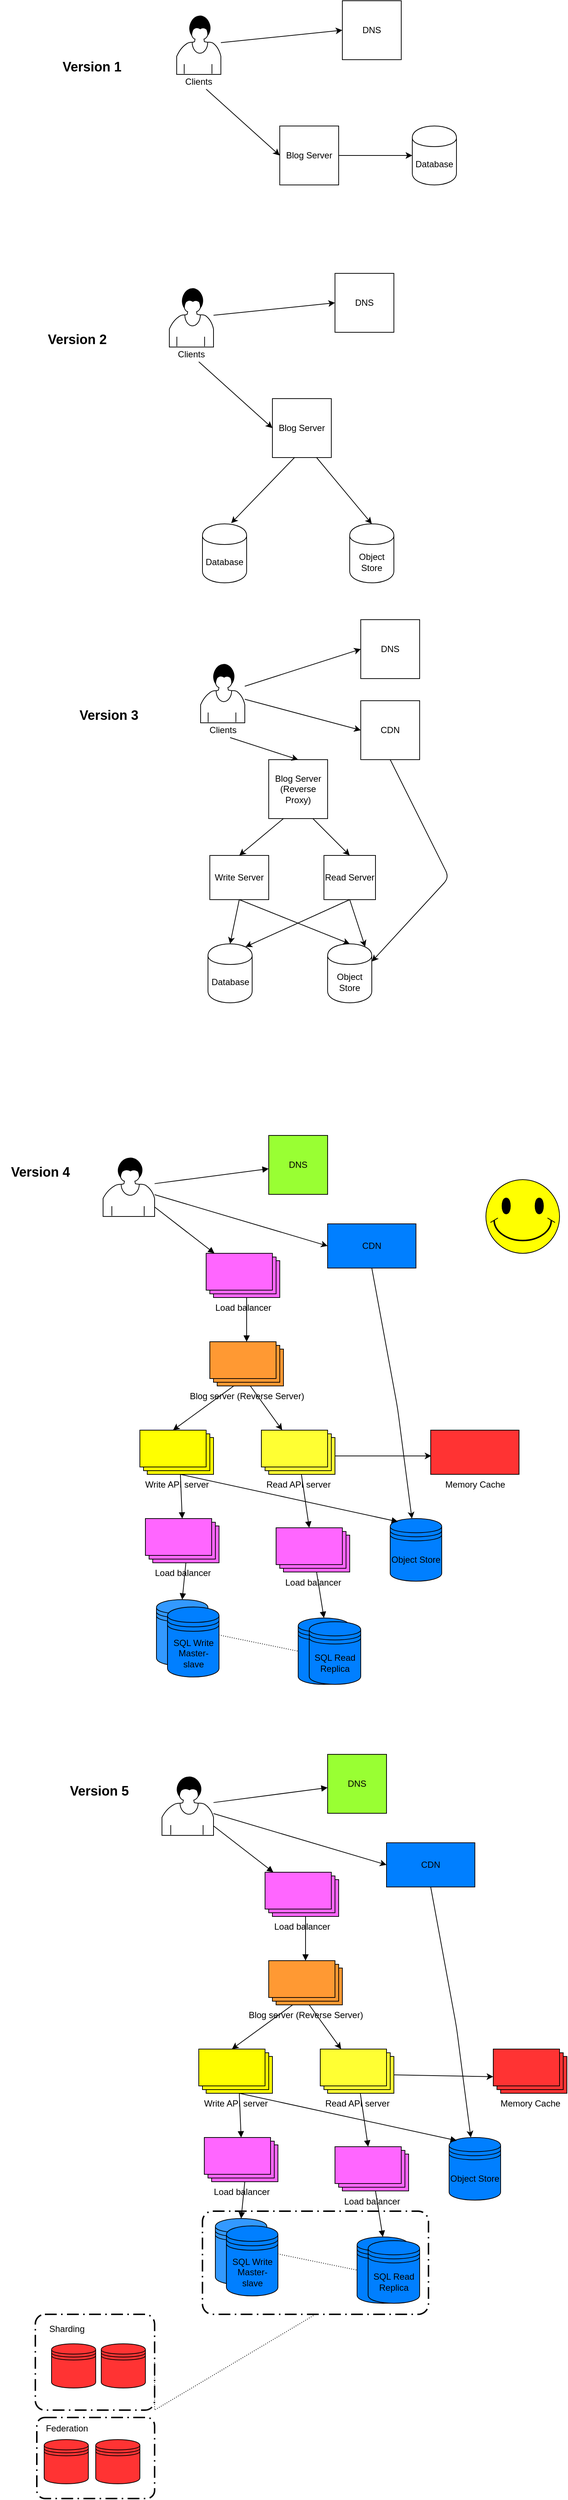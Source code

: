 <mxfile version="13.5.1" type="github">
  <diagram id="nIgM2CQnIiAUqfBgrc0h" name="Page-1">
    <mxGraphModel dx="1355" dy="1857" grid="1" gridSize="10" guides="1" tooltips="1" connect="1" arrows="1" fold="1" page="1" pageScale="1" pageWidth="850" pageHeight="1100" math="0" shadow="0">
      <root>
        <mxCell id="0" />
        <mxCell id="1" parent="0" />
        <mxCell id="j7_YDJlkBNI9QE4So6l1-29" value="" style="shape=mxgraph.bpmn.user_task;html=1;outlineConnect=0;" parent="1" vertex="1">
          <mxGeometry x="160" y="500" width="70" height="80" as="geometry" />
        </mxCell>
        <mxCell id="j7_YDJlkBNI9QE4So6l1-30" value="DNS" style="whiteSpace=wrap;html=1;aspect=fixed;fillColor=#99FF33;" parent="1" vertex="1">
          <mxGeometry x="385" y="470" width="80" height="80" as="geometry" />
        </mxCell>
        <mxCell id="j7_YDJlkBNI9QE4So6l1-34" value="Load balancer&lt;br&gt;" style="verticalLabelPosition=bottom;verticalAlign=top;html=1;shape=mxgraph.basic.layered_rect;dx=10;outlineConnect=0;fillColor=#FF66FF;" parent="1" vertex="1">
          <mxGeometry x="300" y="630" width="100" height="60" as="geometry" />
        </mxCell>
        <mxCell id="j7_YDJlkBNI9QE4So6l1-38" value="" style="endArrow=block;endFill=1;endSize=6;html=1;" parent="1" source="j7_YDJlkBNI9QE4So6l1-29" target="j7_YDJlkBNI9QE4So6l1-30" edge="1">
          <mxGeometry width="100" relative="1" as="geometry">
            <mxPoint x="370" y="680" as="sourcePoint" />
            <mxPoint x="470" y="680" as="targetPoint" />
          </mxGeometry>
        </mxCell>
        <mxCell id="j7_YDJlkBNI9QE4So6l1-39" value="" style="endArrow=block;endFill=1;endSize=6;html=1;" parent="1" source="j7_YDJlkBNI9QE4So6l1-29" target="j7_YDJlkBNI9QE4So6l1-34" edge="1">
          <mxGeometry width="100" relative="1" as="geometry">
            <mxPoint x="370" y="680" as="sourcePoint" />
            <mxPoint x="470" y="680" as="targetPoint" />
          </mxGeometry>
        </mxCell>
        <mxCell id="j7_YDJlkBNI9QE4So6l1-40" value="Blog server (Reverse Server)" style="verticalLabelPosition=bottom;verticalAlign=top;html=1;shape=mxgraph.basic.layered_rect;dx=10;outlineConnect=0;fillColor=#FF9933;" parent="1" vertex="1">
          <mxGeometry x="305" y="750" width="100" height="60" as="geometry" />
        </mxCell>
        <mxCell id="j7_YDJlkBNI9QE4So6l1-42" value="" style="endArrow=block;endFill=1;endSize=6;html=1;exitX=0;exitY=0;exitDx=55;exitDy=60;exitPerimeter=0;" parent="1" source="j7_YDJlkBNI9QE4So6l1-34" target="j7_YDJlkBNI9QE4So6l1-40" edge="1">
          <mxGeometry width="100" relative="1" as="geometry">
            <mxPoint x="370" y="840" as="sourcePoint" />
            <mxPoint x="470" y="840" as="targetPoint" />
          </mxGeometry>
        </mxCell>
        <mxCell id="d7rvPpVfpuaWxD57RzpC-1" value="Write API server" style="verticalLabelPosition=bottom;verticalAlign=top;html=1;shape=mxgraph.basic.layered_rect;dx=10;outlineConnect=0;fillColor=#FFFF00;" vertex="1" parent="1">
          <mxGeometry x="210" y="870" width="100" height="60" as="geometry" />
        </mxCell>
        <mxCell id="d7rvPpVfpuaWxD57RzpC-2" value="Read API server" style="verticalLabelPosition=bottom;verticalAlign=top;html=1;shape=mxgraph.basic.layered_rect;dx=10;outlineConnect=0;fillColor=#FFFF33;" vertex="1" parent="1">
          <mxGeometry x="375" y="870" width="100" height="60" as="geometry" />
        </mxCell>
        <mxCell id="d7rvPpVfpuaWxD57RzpC-3" value="" style="endArrow=classic;html=1;entryX=0;entryY=0;entryDx=45;entryDy=0;entryPerimeter=0;exitX=0;exitY=0;exitDx=32.5;exitDy=60;exitPerimeter=0;" edge="1" parent="1" source="j7_YDJlkBNI9QE4So6l1-40" target="d7rvPpVfpuaWxD57RzpC-1">
          <mxGeometry width="50" height="50" relative="1" as="geometry">
            <mxPoint x="400" y="810" as="sourcePoint" />
            <mxPoint x="450" y="760" as="targetPoint" />
          </mxGeometry>
        </mxCell>
        <mxCell id="d7rvPpVfpuaWxD57RzpC-4" value="" style="endArrow=classic;html=1;exitX=0;exitY=0;exitDx=55;exitDy=60;exitPerimeter=0;" edge="1" parent="1" source="j7_YDJlkBNI9QE4So6l1-40" target="d7rvPpVfpuaWxD57RzpC-2">
          <mxGeometry width="50" height="50" relative="1" as="geometry">
            <mxPoint x="400" y="810" as="sourcePoint" />
            <mxPoint x="450" y="760" as="targetPoint" />
          </mxGeometry>
        </mxCell>
        <mxCell id="d7rvPpVfpuaWxD57RzpC-5" value="" style="verticalLabelPosition=bottom;verticalAlign=top;html=1;shape=mxgraph.basic.smiley;fillColor=#FFFF00;" vertex="1" parent="1">
          <mxGeometry x="680" y="530" width="100" height="100" as="geometry" />
        </mxCell>
        <mxCell id="d7rvPpVfpuaWxD57RzpC-6" value="" style="shape=datastore;whiteSpace=wrap;html=1;fillColor=#007FFF;" vertex="1" parent="1">
          <mxGeometry x="425" y="1125" width="70" height="90" as="geometry" />
        </mxCell>
        <mxCell id="d7rvPpVfpuaWxD57RzpC-10" value="" style="shape=datastore;whiteSpace=wrap;html=1;fillColor=#3399FF;" vertex="1" parent="1">
          <mxGeometry x="232.5" y="1100" width="70" height="90" as="geometry" />
        </mxCell>
        <mxCell id="d7rvPpVfpuaWxD57RzpC-11" value="" style="endArrow=none;html=1;rounded=0;dashed=1;dashPattern=1 2;exitX=1;exitY=0.5;exitDx=0;exitDy=0;entryX=0;entryY=0.5;entryDx=0;entryDy=0;" edge="1" parent="1" source="d7rvPpVfpuaWxD57RzpC-10" target="d7rvPpVfpuaWxD57RzpC-6">
          <mxGeometry relative="1" as="geometry">
            <mxPoint x="340" y="840" as="sourcePoint" />
            <mxPoint x="500" y="840" as="targetPoint" />
          </mxGeometry>
        </mxCell>
        <mxCell id="d7rvPpVfpuaWxD57RzpC-12" value="" style="resizable=0;html=1;align=left;verticalAlign=bottom;" connectable="0" vertex="1" parent="d7rvPpVfpuaWxD57RzpC-11">
          <mxGeometry x="-1" relative="1" as="geometry" />
        </mxCell>
        <mxCell id="d7rvPpVfpuaWxD57RzpC-13" value="" style="resizable=0;html=1;align=right;verticalAlign=bottom;" connectable="0" vertex="1" parent="d7rvPpVfpuaWxD57RzpC-11">
          <mxGeometry x="1" relative="1" as="geometry" />
        </mxCell>
        <mxCell id="d7rvPpVfpuaWxD57RzpC-14" value="" style="endArrow=classic;html=1;exitX=0;exitY=0;exitDx=100;exitDy=35;exitPerimeter=0;entryX=0.008;entryY=0.583;entryDx=0;entryDy=0;entryPerimeter=0;" edge="1" parent="1" source="d7rvPpVfpuaWxD57RzpC-2" target="d7rvPpVfpuaWxD57RzpC-114">
          <mxGeometry width="50" height="50" relative="1" as="geometry">
            <mxPoint x="400" y="840" as="sourcePoint" />
            <mxPoint x="610" y="907.5" as="targetPoint" />
          </mxGeometry>
        </mxCell>
        <mxCell id="d7rvPpVfpuaWxD57RzpC-15" value="" style="endArrow=block;endFill=1;endSize=6;html=1;exitX=0;exitY=0;exitDx=55;exitDy=60;exitPerimeter=0;entryX=0.5;entryY=0;entryDx=0;entryDy=0;" edge="1" parent="1" source="d7rvPpVfpuaWxD57RzpC-75" target="d7rvPpVfpuaWxD57RzpC-10">
          <mxGeometry width="100" relative="1" as="geometry">
            <mxPoint x="370" y="810" as="sourcePoint" />
            <mxPoint x="470" y="810" as="targetPoint" />
          </mxGeometry>
        </mxCell>
        <mxCell id="d7rvPpVfpuaWxD57RzpC-17" value="CDN" style="rounded=0;whiteSpace=wrap;html=1;fillColor=#007FFF;" vertex="1" parent="1">
          <mxGeometry x="465" y="590" width="120" height="60" as="geometry" />
        </mxCell>
        <mxCell id="d7rvPpVfpuaWxD57RzpC-18" value="" style="endArrow=classic;html=1;entryX=0;entryY=0.5;entryDx=0;entryDy=0;" edge="1" parent="1" source="j7_YDJlkBNI9QE4So6l1-29" target="d7rvPpVfpuaWxD57RzpC-17">
          <mxGeometry width="50" height="50" relative="1" as="geometry">
            <mxPoint x="400" y="840" as="sourcePoint" />
            <mxPoint x="450" y="790" as="targetPoint" />
          </mxGeometry>
        </mxCell>
        <mxCell id="d7rvPpVfpuaWxD57RzpC-19" value="" style="endArrow=classic;html=1;exitX=0.5;exitY=1;exitDx=0;exitDy=0;" edge="1" parent="1" source="d7rvPpVfpuaWxD57RzpC-17" target="d7rvPpVfpuaWxD57RzpC-70">
          <mxGeometry width="50" height="50" relative="1" as="geometry">
            <mxPoint x="400" y="840" as="sourcePoint" />
            <mxPoint x="450" y="790" as="targetPoint" />
            <Array as="points">
              <mxPoint x="560" y="840" />
            </Array>
          </mxGeometry>
        </mxCell>
        <mxCell id="d7rvPpVfpuaWxD57RzpC-20" value="" style="shape=mxgraph.bpmn.user_task;html=1;outlineConnect=0;fillColor=#FFFFFF;strokeColor=#000000;" vertex="1" parent="1">
          <mxGeometry x="260" y="-1050" width="60" height="80" as="geometry" />
        </mxCell>
        <mxCell id="d7rvPpVfpuaWxD57RzpC-21" value="Clients" style="text;html=1;strokeColor=none;fillColor=none;align=center;verticalAlign=middle;whiteSpace=wrap;rounded=0;" vertex="1" parent="1">
          <mxGeometry x="270" y="-970" width="40" height="20" as="geometry" />
        </mxCell>
        <mxCell id="d7rvPpVfpuaWxD57RzpC-23" value="DNS" style="whiteSpace=wrap;html=1;aspect=fixed;strokeColor=#000000;fillColor=#FFFFFF;" vertex="1" parent="1">
          <mxGeometry x="485" y="-1070" width="80" height="80" as="geometry" />
        </mxCell>
        <mxCell id="d7rvPpVfpuaWxD57RzpC-24" value="" style="endArrow=classic;html=1;entryX=0;entryY=0.5;entryDx=0;entryDy=0;" edge="1" parent="1" source="d7rvPpVfpuaWxD57RzpC-20" target="d7rvPpVfpuaWxD57RzpC-23">
          <mxGeometry width="50" height="50" relative="1" as="geometry">
            <mxPoint x="540" y="-810" as="sourcePoint" />
            <mxPoint x="590" y="-860" as="targetPoint" />
          </mxGeometry>
        </mxCell>
        <mxCell id="d7rvPpVfpuaWxD57RzpC-25" value="Blog Server" style="whiteSpace=wrap;html=1;aspect=fixed;strokeColor=#000000;fillColor=#FFFFFF;" vertex="1" parent="1">
          <mxGeometry x="400" y="-900" width="80" height="80" as="geometry" />
        </mxCell>
        <mxCell id="d7rvPpVfpuaWxD57RzpC-26" value="" style="endArrow=classic;html=1;exitX=0.75;exitY=1;exitDx=0;exitDy=0;entryX=0;entryY=0.5;entryDx=0;entryDy=0;" edge="1" parent="1" source="d7rvPpVfpuaWxD57RzpC-21" target="d7rvPpVfpuaWxD57RzpC-25">
          <mxGeometry width="50" height="50" relative="1" as="geometry">
            <mxPoint x="540" y="-810" as="sourcePoint" />
            <mxPoint x="590" y="-860" as="targetPoint" />
          </mxGeometry>
        </mxCell>
        <mxCell id="d7rvPpVfpuaWxD57RzpC-27" value="Database" style="shape=cylinder;whiteSpace=wrap;html=1;boundedLbl=1;backgroundOutline=1;strokeColor=#000000;fillColor=#FFFFFF;" vertex="1" parent="1">
          <mxGeometry x="580" y="-900" width="60" height="80" as="geometry" />
        </mxCell>
        <mxCell id="d7rvPpVfpuaWxD57RzpC-31" value="" style="endArrow=classic;html=1;entryX=0;entryY=0.5;entryDx=0;entryDy=0;exitX=1;exitY=0.5;exitDx=0;exitDy=0;" edge="1" parent="1" source="d7rvPpVfpuaWxD57RzpC-25" target="d7rvPpVfpuaWxD57RzpC-27">
          <mxGeometry width="50" height="50" relative="1" as="geometry">
            <mxPoint x="520" y="-830" as="sourcePoint" />
            <mxPoint x="570" y="-880" as="targetPoint" />
          </mxGeometry>
        </mxCell>
        <mxCell id="d7rvPpVfpuaWxD57RzpC-32" value="&lt;b&gt;&lt;font style=&quot;font-size: 18px&quot;&gt;Version 1&lt;/font&gt;&lt;/b&gt;" style="text;html=1;strokeColor=none;fillColor=none;align=center;verticalAlign=middle;whiteSpace=wrap;rounded=0;" vertex="1" parent="1">
          <mxGeometry x="90" y="-990" width="110" height="20" as="geometry" />
        </mxCell>
        <mxCell id="d7rvPpVfpuaWxD57RzpC-33" value="" style="shape=mxgraph.bpmn.user_task;html=1;outlineConnect=0;fillColor=#FFFFFF;strokeColor=#000000;" vertex="1" parent="1">
          <mxGeometry x="250" y="-680" width="60" height="80" as="geometry" />
        </mxCell>
        <mxCell id="d7rvPpVfpuaWxD57RzpC-34" value="Clients" style="text;html=1;strokeColor=none;fillColor=none;align=center;verticalAlign=middle;whiteSpace=wrap;rounded=0;" vertex="1" parent="1">
          <mxGeometry x="260" y="-600" width="40" height="20" as="geometry" />
        </mxCell>
        <mxCell id="d7rvPpVfpuaWxD57RzpC-35" value="DNS" style="whiteSpace=wrap;html=1;aspect=fixed;strokeColor=#000000;fillColor=#FFFFFF;" vertex="1" parent="1">
          <mxGeometry x="475" y="-700" width="80" height="80" as="geometry" />
        </mxCell>
        <mxCell id="d7rvPpVfpuaWxD57RzpC-36" value="" style="endArrow=classic;html=1;entryX=0;entryY=0.5;entryDx=0;entryDy=0;" edge="1" source="d7rvPpVfpuaWxD57RzpC-33" target="d7rvPpVfpuaWxD57RzpC-35" parent="1">
          <mxGeometry width="50" height="50" relative="1" as="geometry">
            <mxPoint x="530" y="-440" as="sourcePoint" />
            <mxPoint x="580" y="-490" as="targetPoint" />
          </mxGeometry>
        </mxCell>
        <mxCell id="d7rvPpVfpuaWxD57RzpC-37" value="Blog Server" style="whiteSpace=wrap;html=1;aspect=fixed;strokeColor=#000000;fillColor=#FFFFFF;" vertex="1" parent="1">
          <mxGeometry x="390" y="-530" width="80" height="80" as="geometry" />
        </mxCell>
        <mxCell id="d7rvPpVfpuaWxD57RzpC-38" value="" style="endArrow=classic;html=1;exitX=0.75;exitY=1;exitDx=0;exitDy=0;entryX=0;entryY=0.5;entryDx=0;entryDy=0;" edge="1" source="d7rvPpVfpuaWxD57RzpC-34" target="d7rvPpVfpuaWxD57RzpC-37" parent="1">
          <mxGeometry width="50" height="50" relative="1" as="geometry">
            <mxPoint x="530" y="-440" as="sourcePoint" />
            <mxPoint x="580" y="-490" as="targetPoint" />
          </mxGeometry>
        </mxCell>
        <mxCell id="d7rvPpVfpuaWxD57RzpC-39" value="Database" style="shape=cylinder;whiteSpace=wrap;html=1;boundedLbl=1;backgroundOutline=1;strokeColor=#000000;fillColor=#FFFFFF;" vertex="1" parent="1">
          <mxGeometry x="295" y="-360" width="60" height="80" as="geometry" />
        </mxCell>
        <mxCell id="d7rvPpVfpuaWxD57RzpC-42" value="&lt;b&gt;&lt;font style=&quot;font-size: 18px&quot;&gt;Version 2&lt;/font&gt;&lt;/b&gt;" style="text;html=1;strokeColor=none;fillColor=none;align=center;verticalAlign=middle;whiteSpace=wrap;rounded=0;" vertex="1" parent="1">
          <mxGeometry x="70" y="-620" width="110" height="20" as="geometry" />
        </mxCell>
        <mxCell id="d7rvPpVfpuaWxD57RzpC-43" value="" style="endArrow=classic;html=1;entryX=0.65;entryY=-0.012;entryDx=0;entryDy=0;entryPerimeter=0;" edge="1" parent="1" target="d7rvPpVfpuaWxD57RzpC-39">
          <mxGeometry width="50" height="50" relative="1" as="geometry">
            <mxPoint x="420" y="-450" as="sourcePoint" />
            <mxPoint x="450" y="-480" as="targetPoint" />
          </mxGeometry>
        </mxCell>
        <mxCell id="d7rvPpVfpuaWxD57RzpC-44" value="Object Store" style="shape=cylinder;whiteSpace=wrap;html=1;boundedLbl=1;backgroundOutline=1;strokeColor=#000000;fillColor=#FFFFFF;" vertex="1" parent="1">
          <mxGeometry x="495" y="-360" width="60" height="80" as="geometry" />
        </mxCell>
        <mxCell id="d7rvPpVfpuaWxD57RzpC-45" value="" style="endArrow=classic;html=1;entryX=0.5;entryY=0;entryDx=0;entryDy=0;exitX=0.75;exitY=1;exitDx=0;exitDy=0;" edge="1" parent="1" source="d7rvPpVfpuaWxD57RzpC-37" target="d7rvPpVfpuaWxD57RzpC-44">
          <mxGeometry width="50" height="50" relative="1" as="geometry">
            <mxPoint x="400" y="-430" as="sourcePoint" />
            <mxPoint x="450" y="-480" as="targetPoint" />
          </mxGeometry>
        </mxCell>
        <mxCell id="d7rvPpVfpuaWxD57RzpC-46" value="" style="shape=mxgraph.bpmn.user_task;html=1;outlineConnect=0;fillColor=#FFFFFF;strokeColor=#000000;" vertex="1" parent="1">
          <mxGeometry x="292.5" y="-170" width="60" height="80" as="geometry" />
        </mxCell>
        <mxCell id="d7rvPpVfpuaWxD57RzpC-47" value="Clients" style="text;html=1;strokeColor=none;fillColor=none;align=center;verticalAlign=middle;whiteSpace=wrap;rounded=0;" vertex="1" parent="1">
          <mxGeometry x="302.5" y="-90" width="40" height="20" as="geometry" />
        </mxCell>
        <mxCell id="d7rvPpVfpuaWxD57RzpC-48" value="DNS" style="whiteSpace=wrap;html=1;aspect=fixed;strokeColor=#000000;fillColor=#FFFFFF;" vertex="1" parent="1">
          <mxGeometry x="510" y="-230" width="80" height="80" as="geometry" />
        </mxCell>
        <mxCell id="d7rvPpVfpuaWxD57RzpC-49" value="" style="endArrow=classic;html=1;entryX=0;entryY=0.5;entryDx=0;entryDy=0;" edge="1" source="d7rvPpVfpuaWxD57RzpC-46" target="d7rvPpVfpuaWxD57RzpC-48" parent="1">
          <mxGeometry width="50" height="50" relative="1" as="geometry">
            <mxPoint x="572.5" y="70" as="sourcePoint" />
            <mxPoint x="622.5" y="20" as="targetPoint" />
          </mxGeometry>
        </mxCell>
        <mxCell id="d7rvPpVfpuaWxD57RzpC-50" value="Blog Server&lt;br&gt;(Reverse Proxy)" style="whiteSpace=wrap;html=1;aspect=fixed;strokeColor=#000000;fillColor=#FFFFFF;" vertex="1" parent="1">
          <mxGeometry x="385" y="-40" width="80" height="80" as="geometry" />
        </mxCell>
        <mxCell id="d7rvPpVfpuaWxD57RzpC-51" value="" style="endArrow=classic;html=1;exitX=0.75;exitY=1;exitDx=0;exitDy=0;entryX=0.5;entryY=0;entryDx=0;entryDy=0;" edge="1" source="d7rvPpVfpuaWxD57RzpC-47" target="d7rvPpVfpuaWxD57RzpC-50" parent="1">
          <mxGeometry width="50" height="50" relative="1" as="geometry">
            <mxPoint x="572.5" y="70" as="sourcePoint" />
            <mxPoint x="622.5" y="20" as="targetPoint" />
          </mxGeometry>
        </mxCell>
        <mxCell id="d7rvPpVfpuaWxD57RzpC-52" value="Database" style="shape=cylinder;whiteSpace=wrap;html=1;boundedLbl=1;backgroundOutline=1;strokeColor=#000000;fillColor=#FFFFFF;" vertex="1" parent="1">
          <mxGeometry x="302.5" y="210" width="60" height="80" as="geometry" />
        </mxCell>
        <mxCell id="d7rvPpVfpuaWxD57RzpC-53" value="&lt;b&gt;&lt;font style=&quot;font-size: 18px&quot;&gt;Version 3&lt;/font&gt;&lt;/b&gt;" style="text;html=1;strokeColor=none;fillColor=none;align=center;verticalAlign=middle;whiteSpace=wrap;rounded=0;" vertex="1" parent="1">
          <mxGeometry x="112.5" y="-110" width="110" height="20" as="geometry" />
        </mxCell>
        <mxCell id="d7rvPpVfpuaWxD57RzpC-55" value="Object Store" style="shape=cylinder;whiteSpace=wrap;html=1;boundedLbl=1;backgroundOutline=1;strokeColor=#000000;fillColor=#FFFFFF;" vertex="1" parent="1">
          <mxGeometry x="465" y="210" width="60" height="80" as="geometry" />
        </mxCell>
        <mxCell id="d7rvPpVfpuaWxD57RzpC-57" value="Write Server" style="rounded=0;whiteSpace=wrap;html=1;strokeColor=#000000;fillColor=#FFFFFF;" vertex="1" parent="1">
          <mxGeometry x="305" y="90" width="80" height="60" as="geometry" />
        </mxCell>
        <mxCell id="d7rvPpVfpuaWxD57RzpC-58" value="Read Server" style="rounded=0;whiteSpace=wrap;html=1;strokeColor=#000000;fillColor=#FFFFFF;" vertex="1" parent="1">
          <mxGeometry x="460" y="90" width="70" height="60" as="geometry" />
        </mxCell>
        <mxCell id="d7rvPpVfpuaWxD57RzpC-60" value="" style="endArrow=classic;html=1;exitX=0.25;exitY=1;exitDx=0;exitDy=0;entryX=0.5;entryY=0;entryDx=0;entryDy=0;" edge="1" parent="1" source="d7rvPpVfpuaWxD57RzpC-50" target="d7rvPpVfpuaWxD57RzpC-57">
          <mxGeometry width="50" height="50" relative="1" as="geometry">
            <mxPoint x="400" y="100" as="sourcePoint" />
            <mxPoint x="450" y="50" as="targetPoint" />
          </mxGeometry>
        </mxCell>
        <mxCell id="d7rvPpVfpuaWxD57RzpC-61" value="" style="endArrow=classic;html=1;entryX=0.5;entryY=0;entryDx=0;entryDy=0;exitX=0.75;exitY=1;exitDx=0;exitDy=0;" edge="1" parent="1" source="d7rvPpVfpuaWxD57RzpC-50" target="d7rvPpVfpuaWxD57RzpC-58">
          <mxGeometry width="50" height="50" relative="1" as="geometry">
            <mxPoint x="400" y="100" as="sourcePoint" />
            <mxPoint x="450" y="50" as="targetPoint" />
          </mxGeometry>
        </mxCell>
        <mxCell id="d7rvPpVfpuaWxD57RzpC-62" value="" style="endArrow=classic;html=1;exitX=0.5;exitY=1;exitDx=0;exitDy=0;entryX=0.5;entryY=0;entryDx=0;entryDy=0;" edge="1" parent="1" source="d7rvPpVfpuaWxD57RzpC-57" target="d7rvPpVfpuaWxD57RzpC-52">
          <mxGeometry width="50" height="50" relative="1" as="geometry">
            <mxPoint x="400" y="150" as="sourcePoint" />
            <mxPoint x="450" y="100" as="targetPoint" />
          </mxGeometry>
        </mxCell>
        <mxCell id="d7rvPpVfpuaWxD57RzpC-63" value="" style="endArrow=classic;html=1;exitX=0.5;exitY=1;exitDx=0;exitDy=0;entryX=0.5;entryY=0;entryDx=0;entryDy=0;" edge="1" parent="1" source="d7rvPpVfpuaWxD57RzpC-57" target="d7rvPpVfpuaWxD57RzpC-55">
          <mxGeometry width="50" height="50" relative="1" as="geometry">
            <mxPoint x="400" y="150" as="sourcePoint" />
            <mxPoint x="450" y="100" as="targetPoint" />
          </mxGeometry>
        </mxCell>
        <mxCell id="d7rvPpVfpuaWxD57RzpC-64" value="" style="endArrow=classic;html=1;exitX=0.5;exitY=1;exitDx=0;exitDy=0;entryX=0.85;entryY=0.05;entryDx=0;entryDy=0;entryPerimeter=0;" edge="1" parent="1" source="d7rvPpVfpuaWxD57RzpC-58" target="d7rvPpVfpuaWxD57RzpC-52">
          <mxGeometry width="50" height="50" relative="1" as="geometry">
            <mxPoint x="400" y="150" as="sourcePoint" />
            <mxPoint x="450" y="100" as="targetPoint" />
          </mxGeometry>
        </mxCell>
        <mxCell id="d7rvPpVfpuaWxD57RzpC-65" value="" style="endArrow=classic;html=1;entryX=0.85;entryY=0.05;entryDx=0;entryDy=0;entryPerimeter=0;exitX=0.5;exitY=1;exitDx=0;exitDy=0;" edge="1" parent="1" source="d7rvPpVfpuaWxD57RzpC-58" target="d7rvPpVfpuaWxD57RzpC-55">
          <mxGeometry width="50" height="50" relative="1" as="geometry">
            <mxPoint x="400" y="150" as="sourcePoint" />
            <mxPoint x="450" y="100" as="targetPoint" />
          </mxGeometry>
        </mxCell>
        <mxCell id="d7rvPpVfpuaWxD57RzpC-66" value="CDN" style="whiteSpace=wrap;html=1;aspect=fixed;strokeColor=#000000;fillColor=#FFFFFF;" vertex="1" parent="1">
          <mxGeometry x="510" y="-120" width="80" height="80" as="geometry" />
        </mxCell>
        <mxCell id="d7rvPpVfpuaWxD57RzpC-67" value="" style="endArrow=classic;html=1;entryX=0;entryY=0.5;entryDx=0;entryDy=0;" edge="1" parent="1" source="d7rvPpVfpuaWxD57RzpC-46" target="d7rvPpVfpuaWxD57RzpC-66">
          <mxGeometry width="50" height="50" relative="1" as="geometry">
            <mxPoint x="400" y="150" as="sourcePoint" />
            <mxPoint x="450" y="100" as="targetPoint" />
          </mxGeometry>
        </mxCell>
        <mxCell id="d7rvPpVfpuaWxD57RzpC-68" value="" style="endArrow=classic;html=1;exitX=0.5;exitY=1;exitDx=0;exitDy=0;entryX=1;entryY=0.3;entryDx=0;entryDy=0;" edge="1" parent="1" source="d7rvPpVfpuaWxD57RzpC-66" target="d7rvPpVfpuaWxD57RzpC-55">
          <mxGeometry width="50" height="50" relative="1" as="geometry">
            <mxPoint x="400" y="150" as="sourcePoint" />
            <mxPoint x="450" y="100" as="targetPoint" />
            <Array as="points">
              <mxPoint x="630" y="120" />
            </Array>
          </mxGeometry>
        </mxCell>
        <mxCell id="d7rvPpVfpuaWxD57RzpC-69" value="&lt;b&gt;&lt;font style=&quot;font-size: 18px&quot;&gt;Version 4&lt;/font&gt;&lt;/b&gt;" style="text;html=1;strokeColor=none;fillColor=none;align=center;verticalAlign=middle;whiteSpace=wrap;rounded=0;" vertex="1" parent="1">
          <mxGeometry x="20" y="510" width="110" height="20" as="geometry" />
        </mxCell>
        <mxCell id="d7rvPpVfpuaWxD57RzpC-70" value="Object Store" style="shape=datastore;whiteSpace=wrap;html=1;strokeColor=#000000;fillColor=#007FFF;" vertex="1" parent="1">
          <mxGeometry x="550" y="990" width="70" height="85" as="geometry" />
        </mxCell>
        <mxCell id="d7rvPpVfpuaWxD57RzpC-71" value="" style="endArrow=block;endFill=1;endSize=6;html=1;exitX=0;exitY=0;exitDx=55;exitDy=60;exitPerimeter=0;entryX=0.15;entryY=0.05;entryDx=0;entryDy=0;entryPerimeter=0;" edge="1" parent="1" source="d7rvPpVfpuaWxD57RzpC-1" target="d7rvPpVfpuaWxD57RzpC-70">
          <mxGeometry width="100" relative="1" as="geometry">
            <mxPoint x="370" y="870" as="sourcePoint" />
            <mxPoint x="470" y="870" as="targetPoint" />
          </mxGeometry>
        </mxCell>
        <mxCell id="d7rvPpVfpuaWxD57RzpC-73" value="&lt;span&gt;SQL Read Replica&lt;/span&gt;" style="shape=datastore;whiteSpace=wrap;html=1;strokeColor=#000000;fillColor=#007FFF;" vertex="1" parent="1">
          <mxGeometry x="440" y="1130" width="70" height="85" as="geometry" />
        </mxCell>
        <mxCell id="d7rvPpVfpuaWxD57RzpC-74" value="&lt;span&gt;SQL Write Master-slave&lt;/span&gt;" style="shape=datastore;whiteSpace=wrap;html=1;strokeColor=#000000;fillColor=#007FFF;" vertex="1" parent="1">
          <mxGeometry x="247.5" y="1110" width="70" height="95" as="geometry" />
        </mxCell>
        <mxCell id="d7rvPpVfpuaWxD57RzpC-75" value="Load balancer&lt;br&gt;" style="verticalLabelPosition=bottom;verticalAlign=top;html=1;shape=mxgraph.basic.layered_rect;dx=10;outlineConnect=0;fillColor=#FF66FF;" vertex="1" parent="1">
          <mxGeometry x="217.5" y="990" width="100" height="60" as="geometry" />
        </mxCell>
        <mxCell id="d7rvPpVfpuaWxD57RzpC-76" value="" style="endArrow=block;endFill=1;endSize=6;html=1;exitX=0;exitY=0;exitDx=55;exitDy=60;exitPerimeter=0;entryX=0.5;entryY=0;entryDx=0;entryDy=0;" edge="1" parent="1" source="d7rvPpVfpuaWxD57RzpC-1" target="d7rvPpVfpuaWxD57RzpC-75">
          <mxGeometry width="100" relative="1" as="geometry">
            <mxPoint x="265" y="930" as="sourcePoint" />
            <mxPoint x="267.5" y="1100" as="targetPoint" />
          </mxGeometry>
        </mxCell>
        <mxCell id="d7rvPpVfpuaWxD57RzpC-79" value="Load balancer&lt;br&gt;" style="verticalLabelPosition=bottom;verticalAlign=top;html=1;shape=mxgraph.basic.layered_rect;dx=10;outlineConnect=0;fillColor=#FF66FF;" vertex="1" parent="1">
          <mxGeometry x="395" y="1002.5" width="100" height="60" as="geometry" />
        </mxCell>
        <mxCell id="d7rvPpVfpuaWxD57RzpC-80" value="" style="endArrow=block;endFill=1;endSize=6;html=1;entryX=0;entryY=0;entryDx=45;entryDy=0;entryPerimeter=0;" edge="1" parent="1" source="d7rvPpVfpuaWxD57RzpC-2" target="d7rvPpVfpuaWxD57RzpC-79">
          <mxGeometry width="100" relative="1" as="geometry">
            <mxPoint x="370" y="980" as="sourcePoint" />
            <mxPoint x="470" y="980" as="targetPoint" />
          </mxGeometry>
        </mxCell>
        <mxCell id="d7rvPpVfpuaWxD57RzpC-81" value="" style="endArrow=block;endFill=1;endSize=6;html=1;exitX=0;exitY=0;exitDx=55;exitDy=60;exitPerimeter=0;entryX=0.5;entryY=0;entryDx=0;entryDy=0;" edge="1" parent="1" source="d7rvPpVfpuaWxD57RzpC-79" target="d7rvPpVfpuaWxD57RzpC-6">
          <mxGeometry width="100" relative="1" as="geometry">
            <mxPoint x="370" y="980" as="sourcePoint" />
            <mxPoint x="470" y="980" as="targetPoint" />
          </mxGeometry>
        </mxCell>
        <mxCell id="d7rvPpVfpuaWxD57RzpC-82" value="" style="shape=mxgraph.bpmn.user_task;html=1;outlineConnect=0;" vertex="1" parent="1">
          <mxGeometry x="240" y="1340" width="70" height="80" as="geometry" />
        </mxCell>
        <mxCell id="d7rvPpVfpuaWxD57RzpC-83" value="DNS" style="whiteSpace=wrap;html=1;aspect=fixed;fillColor=#99FF33;" vertex="1" parent="1">
          <mxGeometry x="465" y="1310" width="80" height="80" as="geometry" />
        </mxCell>
        <mxCell id="d7rvPpVfpuaWxD57RzpC-84" value="Load balancer&lt;br&gt;" style="verticalLabelPosition=bottom;verticalAlign=top;html=1;shape=mxgraph.basic.layered_rect;dx=10;outlineConnect=0;fillColor=#FF66FF;" vertex="1" parent="1">
          <mxGeometry x="380" y="1470" width="100" height="60" as="geometry" />
        </mxCell>
        <mxCell id="d7rvPpVfpuaWxD57RzpC-85" value="" style="endArrow=block;endFill=1;endSize=6;html=1;" edge="1" source="d7rvPpVfpuaWxD57RzpC-82" target="d7rvPpVfpuaWxD57RzpC-83" parent="1">
          <mxGeometry width="100" relative="1" as="geometry">
            <mxPoint x="450" y="1520" as="sourcePoint" />
            <mxPoint x="550" y="1520" as="targetPoint" />
          </mxGeometry>
        </mxCell>
        <mxCell id="d7rvPpVfpuaWxD57RzpC-86" value="" style="endArrow=block;endFill=1;endSize=6;html=1;" edge="1" source="d7rvPpVfpuaWxD57RzpC-82" target="d7rvPpVfpuaWxD57RzpC-84" parent="1">
          <mxGeometry width="100" relative="1" as="geometry">
            <mxPoint x="450" y="1520" as="sourcePoint" />
            <mxPoint x="550" y="1520" as="targetPoint" />
          </mxGeometry>
        </mxCell>
        <mxCell id="d7rvPpVfpuaWxD57RzpC-87" value="Blog server (Reverse Server)" style="verticalLabelPosition=bottom;verticalAlign=top;html=1;shape=mxgraph.basic.layered_rect;dx=10;outlineConnect=0;fillColor=#FF9933;" vertex="1" parent="1">
          <mxGeometry x="385" y="1590" width="100" height="60" as="geometry" />
        </mxCell>
        <mxCell id="d7rvPpVfpuaWxD57RzpC-88" value="" style="endArrow=block;endFill=1;endSize=6;html=1;exitX=0;exitY=0;exitDx=55;exitDy=60;exitPerimeter=0;" edge="1" source="d7rvPpVfpuaWxD57RzpC-84" target="d7rvPpVfpuaWxD57RzpC-87" parent="1">
          <mxGeometry width="100" relative="1" as="geometry">
            <mxPoint x="450" y="1680" as="sourcePoint" />
            <mxPoint x="550" y="1680" as="targetPoint" />
          </mxGeometry>
        </mxCell>
        <mxCell id="d7rvPpVfpuaWxD57RzpC-89" value="Write API server" style="verticalLabelPosition=bottom;verticalAlign=top;html=1;shape=mxgraph.basic.layered_rect;dx=10;outlineConnect=0;fillColor=#FFFF00;" vertex="1" parent="1">
          <mxGeometry x="290" y="1710" width="100" height="60" as="geometry" />
        </mxCell>
        <mxCell id="d7rvPpVfpuaWxD57RzpC-90" value="Read API server" style="verticalLabelPosition=bottom;verticalAlign=top;html=1;shape=mxgraph.basic.layered_rect;dx=10;outlineConnect=0;fillColor=#FFFF33;" vertex="1" parent="1">
          <mxGeometry x="455" y="1710" width="100" height="60" as="geometry" />
        </mxCell>
        <mxCell id="d7rvPpVfpuaWxD57RzpC-91" value="" style="endArrow=classic;html=1;entryX=0;entryY=0;entryDx=45;entryDy=0;entryPerimeter=0;exitX=0;exitY=0;exitDx=32.5;exitDy=60;exitPerimeter=0;" edge="1" source="d7rvPpVfpuaWxD57RzpC-87" target="d7rvPpVfpuaWxD57RzpC-89" parent="1">
          <mxGeometry width="50" height="50" relative="1" as="geometry">
            <mxPoint x="480" y="1650" as="sourcePoint" />
            <mxPoint x="530" y="1600" as="targetPoint" />
          </mxGeometry>
        </mxCell>
        <mxCell id="d7rvPpVfpuaWxD57RzpC-92" value="" style="endArrow=classic;html=1;exitX=0;exitY=0;exitDx=55;exitDy=60;exitPerimeter=0;" edge="1" source="d7rvPpVfpuaWxD57RzpC-87" target="d7rvPpVfpuaWxD57RzpC-90" parent="1">
          <mxGeometry width="50" height="50" relative="1" as="geometry">
            <mxPoint x="480" y="1650" as="sourcePoint" />
            <mxPoint x="530" y="1600" as="targetPoint" />
          </mxGeometry>
        </mxCell>
        <mxCell id="d7rvPpVfpuaWxD57RzpC-93" value="" style="shape=datastore;whiteSpace=wrap;html=1;fillColor=#007FFF;" vertex="1" parent="1">
          <mxGeometry x="505" y="1965" width="70" height="90" as="geometry" />
        </mxCell>
        <mxCell id="d7rvPpVfpuaWxD57RzpC-94" value="Memory Cache" style="verticalLabelPosition=bottom;verticalAlign=top;html=1;shape=mxgraph.basic.layered_rect;dx=10;outlineConnect=0;fillColor=#FF3333;" vertex="1" parent="1">
          <mxGeometry x="690" y="1710" width="100" height="60" as="geometry" />
        </mxCell>
        <mxCell id="d7rvPpVfpuaWxD57RzpC-95" value="" style="shape=datastore;whiteSpace=wrap;html=1;fillColor=#3399FF;" vertex="1" parent="1">
          <mxGeometry x="312.5" y="1940" width="70" height="90" as="geometry" />
        </mxCell>
        <mxCell id="d7rvPpVfpuaWxD57RzpC-96" value="" style="endArrow=none;html=1;rounded=0;dashed=1;dashPattern=1 2;exitX=1;exitY=0.5;exitDx=0;exitDy=0;entryX=0;entryY=0.5;entryDx=0;entryDy=0;" edge="1" source="d7rvPpVfpuaWxD57RzpC-95" target="d7rvPpVfpuaWxD57RzpC-93" parent="1">
          <mxGeometry relative="1" as="geometry">
            <mxPoint x="420" y="1680" as="sourcePoint" />
            <mxPoint x="580" y="1680" as="targetPoint" />
          </mxGeometry>
        </mxCell>
        <mxCell id="d7rvPpVfpuaWxD57RzpC-97" value="" style="resizable=0;html=1;align=left;verticalAlign=bottom;" connectable="0" vertex="1" parent="d7rvPpVfpuaWxD57RzpC-96">
          <mxGeometry x="-1" relative="1" as="geometry" />
        </mxCell>
        <mxCell id="d7rvPpVfpuaWxD57RzpC-98" value="" style="resizable=0;html=1;align=right;verticalAlign=bottom;" connectable="0" vertex="1" parent="d7rvPpVfpuaWxD57RzpC-96">
          <mxGeometry x="1" relative="1" as="geometry" />
        </mxCell>
        <mxCell id="d7rvPpVfpuaWxD57RzpC-99" value="" style="endArrow=classic;html=1;exitX=0;exitY=0;exitDx=100;exitDy=35;exitPerimeter=0;entryX=0;entryY=0;entryDx=0;entryDy=37.5;entryPerimeter=0;" edge="1" source="d7rvPpVfpuaWxD57RzpC-90" target="d7rvPpVfpuaWxD57RzpC-94" parent="1">
          <mxGeometry width="50" height="50" relative="1" as="geometry">
            <mxPoint x="480" y="1680" as="sourcePoint" />
            <mxPoint x="650" y="1700" as="targetPoint" />
          </mxGeometry>
        </mxCell>
        <mxCell id="d7rvPpVfpuaWxD57RzpC-100" value="" style="endArrow=block;endFill=1;endSize=6;html=1;exitX=0;exitY=0;exitDx=55;exitDy=60;exitPerimeter=0;entryX=0.5;entryY=0;entryDx=0;entryDy=0;" edge="1" source="d7rvPpVfpuaWxD57RzpC-109" target="d7rvPpVfpuaWxD57RzpC-95" parent="1">
          <mxGeometry width="100" relative="1" as="geometry">
            <mxPoint x="450" y="1650" as="sourcePoint" />
            <mxPoint x="550" y="1650" as="targetPoint" />
          </mxGeometry>
        </mxCell>
        <mxCell id="d7rvPpVfpuaWxD57RzpC-101" value="CDN" style="rounded=0;whiteSpace=wrap;html=1;fillColor=#007FFF;" vertex="1" parent="1">
          <mxGeometry x="545" y="1430" width="120" height="60" as="geometry" />
        </mxCell>
        <mxCell id="d7rvPpVfpuaWxD57RzpC-102" value="" style="endArrow=classic;html=1;entryX=0;entryY=0.5;entryDx=0;entryDy=0;" edge="1" source="d7rvPpVfpuaWxD57RzpC-82" target="d7rvPpVfpuaWxD57RzpC-101" parent="1">
          <mxGeometry width="50" height="50" relative="1" as="geometry">
            <mxPoint x="480" y="1680" as="sourcePoint" />
            <mxPoint x="530" y="1630" as="targetPoint" />
          </mxGeometry>
        </mxCell>
        <mxCell id="d7rvPpVfpuaWxD57RzpC-103" value="" style="endArrow=classic;html=1;exitX=0.5;exitY=1;exitDx=0;exitDy=0;" edge="1" source="d7rvPpVfpuaWxD57RzpC-101" target="d7rvPpVfpuaWxD57RzpC-105" parent="1">
          <mxGeometry width="50" height="50" relative="1" as="geometry">
            <mxPoint x="480" y="1680" as="sourcePoint" />
            <mxPoint x="530" y="1630" as="targetPoint" />
            <Array as="points">
              <mxPoint x="640" y="1680" />
            </Array>
          </mxGeometry>
        </mxCell>
        <mxCell id="d7rvPpVfpuaWxD57RzpC-104" value="&lt;b&gt;&lt;font style=&quot;font-size: 18px&quot;&gt;Version 5&lt;/font&gt;&lt;/b&gt;" style="text;html=1;strokeColor=none;fillColor=none;align=center;verticalAlign=middle;whiteSpace=wrap;rounded=0;" vertex="1" parent="1">
          <mxGeometry x="100" y="1350" width="110" height="20" as="geometry" />
        </mxCell>
        <mxCell id="d7rvPpVfpuaWxD57RzpC-105" value="Object Store" style="shape=datastore;whiteSpace=wrap;html=1;strokeColor=#000000;fillColor=#007FFF;" vertex="1" parent="1">
          <mxGeometry x="630" y="1830" width="70" height="85" as="geometry" />
        </mxCell>
        <mxCell id="d7rvPpVfpuaWxD57RzpC-106" value="" style="endArrow=block;endFill=1;endSize=6;html=1;exitX=0;exitY=0;exitDx=55;exitDy=60;exitPerimeter=0;entryX=0.15;entryY=0.05;entryDx=0;entryDy=0;entryPerimeter=0;" edge="1" source="d7rvPpVfpuaWxD57RzpC-89" target="d7rvPpVfpuaWxD57RzpC-105" parent="1">
          <mxGeometry width="100" relative="1" as="geometry">
            <mxPoint x="450" y="1710" as="sourcePoint" />
            <mxPoint x="550" y="1710" as="targetPoint" />
          </mxGeometry>
        </mxCell>
        <mxCell id="d7rvPpVfpuaWxD57RzpC-107" value="&lt;span&gt;SQL Read Replica&lt;/span&gt;" style="shape=datastore;whiteSpace=wrap;html=1;strokeColor=#000000;fillColor=#007FFF;" vertex="1" parent="1">
          <mxGeometry x="520" y="1970" width="70" height="85" as="geometry" />
        </mxCell>
        <mxCell id="d7rvPpVfpuaWxD57RzpC-108" value="&lt;span&gt;SQL Write Master-slave&lt;/span&gt;" style="shape=datastore;whiteSpace=wrap;html=1;strokeColor=#000000;fillColor=#007FFF;" vertex="1" parent="1">
          <mxGeometry x="327.5" y="1950" width="70" height="95" as="geometry" />
        </mxCell>
        <mxCell id="d7rvPpVfpuaWxD57RzpC-109" value="Load balancer&lt;br&gt;" style="verticalLabelPosition=bottom;verticalAlign=top;html=1;shape=mxgraph.basic.layered_rect;dx=10;outlineConnect=0;fillColor=#FF66FF;" vertex="1" parent="1">
          <mxGeometry x="297.5" y="1830" width="100" height="60" as="geometry" />
        </mxCell>
        <mxCell id="d7rvPpVfpuaWxD57RzpC-110" value="" style="endArrow=block;endFill=1;endSize=6;html=1;exitX=0;exitY=0;exitDx=55;exitDy=60;exitPerimeter=0;entryX=0.5;entryY=0;entryDx=0;entryDy=0;" edge="1" source="d7rvPpVfpuaWxD57RzpC-89" target="d7rvPpVfpuaWxD57RzpC-109" parent="1">
          <mxGeometry width="100" relative="1" as="geometry">
            <mxPoint x="345" y="1770" as="sourcePoint" />
            <mxPoint x="347.5" y="1940" as="targetPoint" />
          </mxGeometry>
        </mxCell>
        <mxCell id="d7rvPpVfpuaWxD57RzpC-111" value="Load balancer&lt;br&gt;" style="verticalLabelPosition=bottom;verticalAlign=top;html=1;shape=mxgraph.basic.layered_rect;dx=10;outlineConnect=0;fillColor=#FF66FF;" vertex="1" parent="1">
          <mxGeometry x="475" y="1842.5" width="100" height="60" as="geometry" />
        </mxCell>
        <mxCell id="d7rvPpVfpuaWxD57RzpC-112" value="" style="endArrow=block;endFill=1;endSize=6;html=1;entryX=0;entryY=0;entryDx=45;entryDy=0;entryPerimeter=0;" edge="1" source="d7rvPpVfpuaWxD57RzpC-90" target="d7rvPpVfpuaWxD57RzpC-111" parent="1">
          <mxGeometry width="100" relative="1" as="geometry">
            <mxPoint x="450" y="1820" as="sourcePoint" />
            <mxPoint x="550" y="1820" as="targetPoint" />
          </mxGeometry>
        </mxCell>
        <mxCell id="d7rvPpVfpuaWxD57RzpC-113" value="" style="endArrow=block;endFill=1;endSize=6;html=1;exitX=0;exitY=0;exitDx=55;exitDy=60;exitPerimeter=0;entryX=0.5;entryY=0;entryDx=0;entryDy=0;" edge="1" source="d7rvPpVfpuaWxD57RzpC-111" target="d7rvPpVfpuaWxD57RzpC-93" parent="1">
          <mxGeometry width="100" relative="1" as="geometry">
            <mxPoint x="450" y="1820" as="sourcePoint" />
            <mxPoint x="550" y="1820" as="targetPoint" />
          </mxGeometry>
        </mxCell>
        <mxCell id="d7rvPpVfpuaWxD57RzpC-114" value="Memory Cache" style="verticalLabelPosition=bottom;verticalAlign=top;html=1;shape=mxgraph.basic.rect;fillColor2=none;strokeWidth=1;size=20;indent=5;fillColor=#FF3333;" vertex="1" parent="1">
          <mxGeometry x="605" y="870" width="120" height="60" as="geometry" />
        </mxCell>
        <mxCell id="d7rvPpVfpuaWxD57RzpC-115" value="" style="rounded=1;arcSize=10;dashed=1;strokeColor=#000000;fillColor=none;gradientColor=none;dashPattern=8 3 1 3;strokeWidth=2;" vertex="1" parent="1">
          <mxGeometry x="68" y="2070" width="162" height="130" as="geometry" />
        </mxCell>
        <mxCell id="d7rvPpVfpuaWxD57RzpC-116" value="" style="shape=datastore;whiteSpace=wrap;html=1;strokeColor=#000000;fillColor=#FF3333;" vertex="1" parent="1">
          <mxGeometry x="90" y="2110" width="60" height="60" as="geometry" />
        </mxCell>
        <mxCell id="d7rvPpVfpuaWxD57RzpC-117" value="" style="shape=datastore;whiteSpace=wrap;html=1;strokeColor=#000000;fillColor=#FF3333;" vertex="1" parent="1">
          <mxGeometry x="157.5" y="2110" width="60" height="60" as="geometry" />
        </mxCell>
        <mxCell id="d7rvPpVfpuaWxD57RzpC-119" value="" style="rounded=1;arcSize=10;dashed=1;strokeColor=#000000;fillColor=none;gradientColor=none;dashPattern=8 3 1 3;strokeWidth=2;" vertex="1" parent="1">
          <mxGeometry x="70" y="2210" width="160" height="110" as="geometry" />
        </mxCell>
        <mxCell id="d7rvPpVfpuaWxD57RzpC-120" value="" style="shape=datastore;whiteSpace=wrap;html=1;strokeColor=#000000;fillColor=#FF3333;" vertex="1" parent="1">
          <mxGeometry x="80" y="2240" width="60" height="60" as="geometry" />
        </mxCell>
        <mxCell id="d7rvPpVfpuaWxD57RzpC-121" value="" style="shape=datastore;whiteSpace=wrap;html=1;strokeColor=#000000;fillColor=#FF3333;" vertex="1" parent="1">
          <mxGeometry x="150" y="2240" width="60" height="60" as="geometry" />
        </mxCell>
        <mxCell id="d7rvPpVfpuaWxD57RzpC-122" value="Sharding" style="text;html=1;strokeColor=none;fillColor=none;align=center;verticalAlign=middle;whiteSpace=wrap;rounded=0;" vertex="1" parent="1">
          <mxGeometry x="91" y="2080" width="40" height="20" as="geometry" />
        </mxCell>
        <mxCell id="d7rvPpVfpuaWxD57RzpC-123" value="Federation" style="text;html=1;strokeColor=none;fillColor=none;align=center;verticalAlign=middle;whiteSpace=wrap;rounded=0;" vertex="1" parent="1">
          <mxGeometry x="91" y="2215" width="40" height="20" as="geometry" />
        </mxCell>
        <mxCell id="d7rvPpVfpuaWxD57RzpC-124" value="" style="rounded=1;arcSize=10;dashed=1;strokeColor=#000000;fillColor=none;gradientColor=none;dashPattern=8 3 1 3;strokeWidth=2;" vertex="1" parent="1">
          <mxGeometry x="295" y="1930" width="307" height="140" as="geometry" />
        </mxCell>
        <mxCell id="d7rvPpVfpuaWxD57RzpC-125" value="" style="endArrow=none;html=1;rounded=0;dashed=1;dashPattern=1 2;exitX=1;exitY=0.5;exitDx=0;exitDy=0;entryX=0.5;entryY=1;entryDx=0;entryDy=0;" edge="1" parent="1" source="d7rvPpVfpuaWxD57RzpC-115" target="d7rvPpVfpuaWxD57RzpC-124">
          <mxGeometry relative="1" as="geometry">
            <mxPoint x="350" y="1920" as="sourcePoint" />
            <mxPoint x="510" y="1920" as="targetPoint" />
            <Array as="points">
              <mxPoint x="230" y="2200" />
            </Array>
          </mxGeometry>
        </mxCell>
        <mxCell id="d7rvPpVfpuaWxD57RzpC-126" value="" style="resizable=0;html=1;align=right;verticalAlign=bottom;" connectable="0" vertex="1" parent="d7rvPpVfpuaWxD57RzpC-125">
          <mxGeometry x="1" relative="1" as="geometry" />
        </mxCell>
      </root>
    </mxGraphModel>
  </diagram>
</mxfile>

